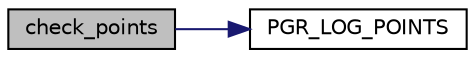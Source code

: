 digraph "check_points"
{
  edge [fontname="Helvetica",fontsize="10",labelfontname="Helvetica",labelfontsize="10"];
  node [fontname="Helvetica",fontsize="10",shape=record];
  rankdir="LR";
  Node1 [label="check_points",height=0.2,width=0.4,color="black", fillcolor="grey75", style="filled" fontcolor="black"];
  Node1 -> Node2 [color="midnightblue",fontsize="10",style="solid",fontname="Helvetica"];
  Node2 [label="PGR_LOG_POINTS",height=0.2,width=0.4,color="black", fillcolor="white", style="filled",URL="$pgr__withPoints_8cpp.html#aeea2d7d4de3c00465af8858ddad3300e"];
}
